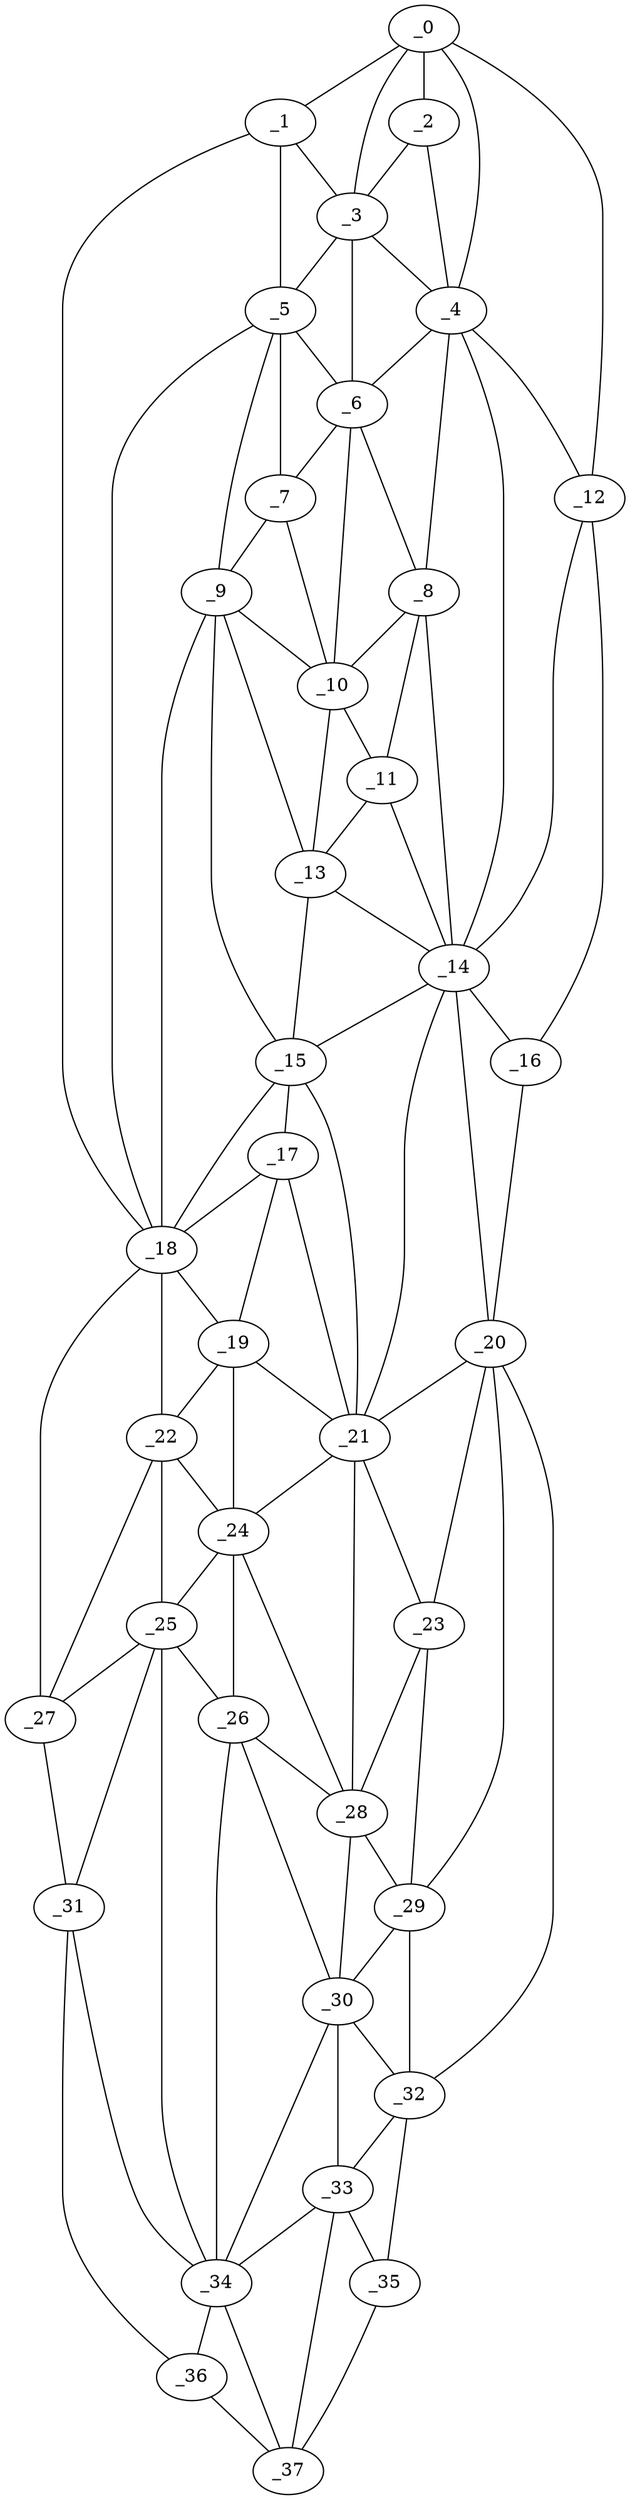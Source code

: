 graph "obj19__130.gxl" {
	_0	 [x=7,
		y=81];
	_1	 [x=9,
		y=60];
	_0 -- _1	 [valence=1];
	_2	 [x=15,
		y=81];
	_0 -- _2	 [valence=1];
	_3	 [x=16,
		y=69];
	_0 -- _3	 [valence=2];
	_4	 [x=29,
		y=85];
	_0 -- _4	 [valence=1];
	_12	 [x=50,
		y=96];
	_0 -- _12	 [valence=1];
	_1 -- _3	 [valence=1];
	_5	 [x=34,
		y=53];
	_1 -- _5	 [valence=2];
	_18	 [x=75,
		y=36];
	_1 -- _18	 [valence=1];
	_2 -- _3	 [valence=2];
	_2 -- _4	 [valence=2];
	_3 -- _4	 [valence=2];
	_3 -- _5	 [valence=1];
	_6	 [x=35,
		y=64];
	_3 -- _6	 [valence=2];
	_4 -- _6	 [valence=2];
	_8	 [x=41,
		y=71];
	_4 -- _8	 [valence=1];
	_4 -- _12	 [valence=2];
	_14	 [x=56,
		y=84];
	_4 -- _14	 [valence=1];
	_5 -- _6	 [valence=2];
	_7	 [x=39,
		y=60];
	_5 -- _7	 [valence=1];
	_9	 [x=42,
		y=55];
	_5 -- _9	 [valence=2];
	_5 -- _18	 [valence=2];
	_6 -- _7	 [valence=2];
	_6 -- _8	 [valence=1];
	_10	 [x=42,
		y=61];
	_6 -- _10	 [valence=1];
	_7 -- _9	 [valence=1];
	_7 -- _10	 [valence=2];
	_8 -- _10	 [valence=2];
	_11	 [x=49,
		y=68];
	_8 -- _11	 [valence=1];
	_8 -- _14	 [valence=2];
	_9 -- _10	 [valence=2];
	_13	 [x=56,
		y=65];
	_9 -- _13	 [valence=2];
	_15	 [x=62,
		y=63];
	_9 -- _15	 [valence=2];
	_9 -- _18	 [valence=1];
	_10 -- _11	 [valence=1];
	_10 -- _13	 [valence=2];
	_11 -- _13	 [valence=2];
	_11 -- _14	 [valence=2];
	_12 -- _14	 [valence=2];
	_16	 [x=62,
		y=94];
	_12 -- _16	 [valence=1];
	_13 -- _14	 [valence=1];
	_13 -- _15	 [valence=2];
	_14 -- _15	 [valence=1];
	_14 -- _16	 [valence=1];
	_20	 [x=77,
		y=89];
	_14 -- _20	 [valence=2];
	_21	 [x=79,
		y=75];
	_14 -- _21	 [valence=1];
	_17	 [x=71,
		y=61];
	_15 -- _17	 [valence=1];
	_15 -- _18	 [valence=2];
	_15 -- _21	 [valence=2];
	_16 -- _20	 [valence=1];
	_17 -- _18	 [valence=2];
	_19	 [x=77,
		y=58];
	_17 -- _19	 [valence=1];
	_17 -- _21	 [valence=2];
	_18 -- _19	 [valence=2];
	_22	 [x=83,
		y=41];
	_18 -- _22	 [valence=1];
	_27	 [x=93,
		y=34];
	_18 -- _27	 [valence=1];
	_19 -- _21	 [valence=2];
	_19 -- _22	 [valence=2];
	_24	 [x=85,
		y=57];
	_19 -- _24	 [valence=2];
	_20 -- _21	 [valence=2];
	_23	 [x=83,
		y=82];
	_20 -- _23	 [valence=1];
	_29	 [x=100,
		y=76];
	_20 -- _29	 [valence=1];
	_32	 [x=111,
		y=76];
	_20 -- _32	 [valence=1];
	_21 -- _23	 [valence=2];
	_21 -- _24	 [valence=1];
	_28	 [x=96,
		y=67];
	_21 -- _28	 [valence=2];
	_22 -- _24	 [valence=2];
	_25	 [x=91,
		y=39];
	_22 -- _25	 [valence=2];
	_22 -- _27	 [valence=2];
	_23 -- _28	 [valence=1];
	_23 -- _29	 [valence=2];
	_24 -- _25	 [valence=2];
	_26	 [x=92,
		y=59];
	_24 -- _26	 [valence=1];
	_24 -- _28	 [valence=2];
	_25 -- _26	 [valence=2];
	_25 -- _27	 [valence=1];
	_31	 [x=110,
		y=34];
	_25 -- _31	 [valence=2];
	_34	 [x=113,
		y=47];
	_25 -- _34	 [valence=1];
	_26 -- _28	 [valence=2];
	_30	 [x=105,
		y=64];
	_26 -- _30	 [valence=2];
	_26 -- _34	 [valence=2];
	_27 -- _31	 [valence=1];
	_28 -- _29	 [valence=1];
	_28 -- _30	 [valence=2];
	_29 -- _30	 [valence=2];
	_29 -- _32	 [valence=1];
	_30 -- _32	 [valence=2];
	_33	 [x=112,
		y=62];
	_30 -- _33	 [valence=2];
	_30 -- _34	 [valence=2];
	_31 -- _34	 [valence=1];
	_36	 [x=120,
		y=39];
	_31 -- _36	 [valence=1];
	_32 -- _33	 [valence=2];
	_35	 [x=118,
		y=67];
	_32 -- _35	 [valence=1];
	_33 -- _34	 [valence=2];
	_33 -- _35	 [valence=2];
	_37	 [x=123,
		y=50];
	_33 -- _37	 [valence=1];
	_34 -- _36	 [valence=1];
	_34 -- _37	 [valence=2];
	_35 -- _37	 [valence=1];
	_36 -- _37	 [valence=1];
}
